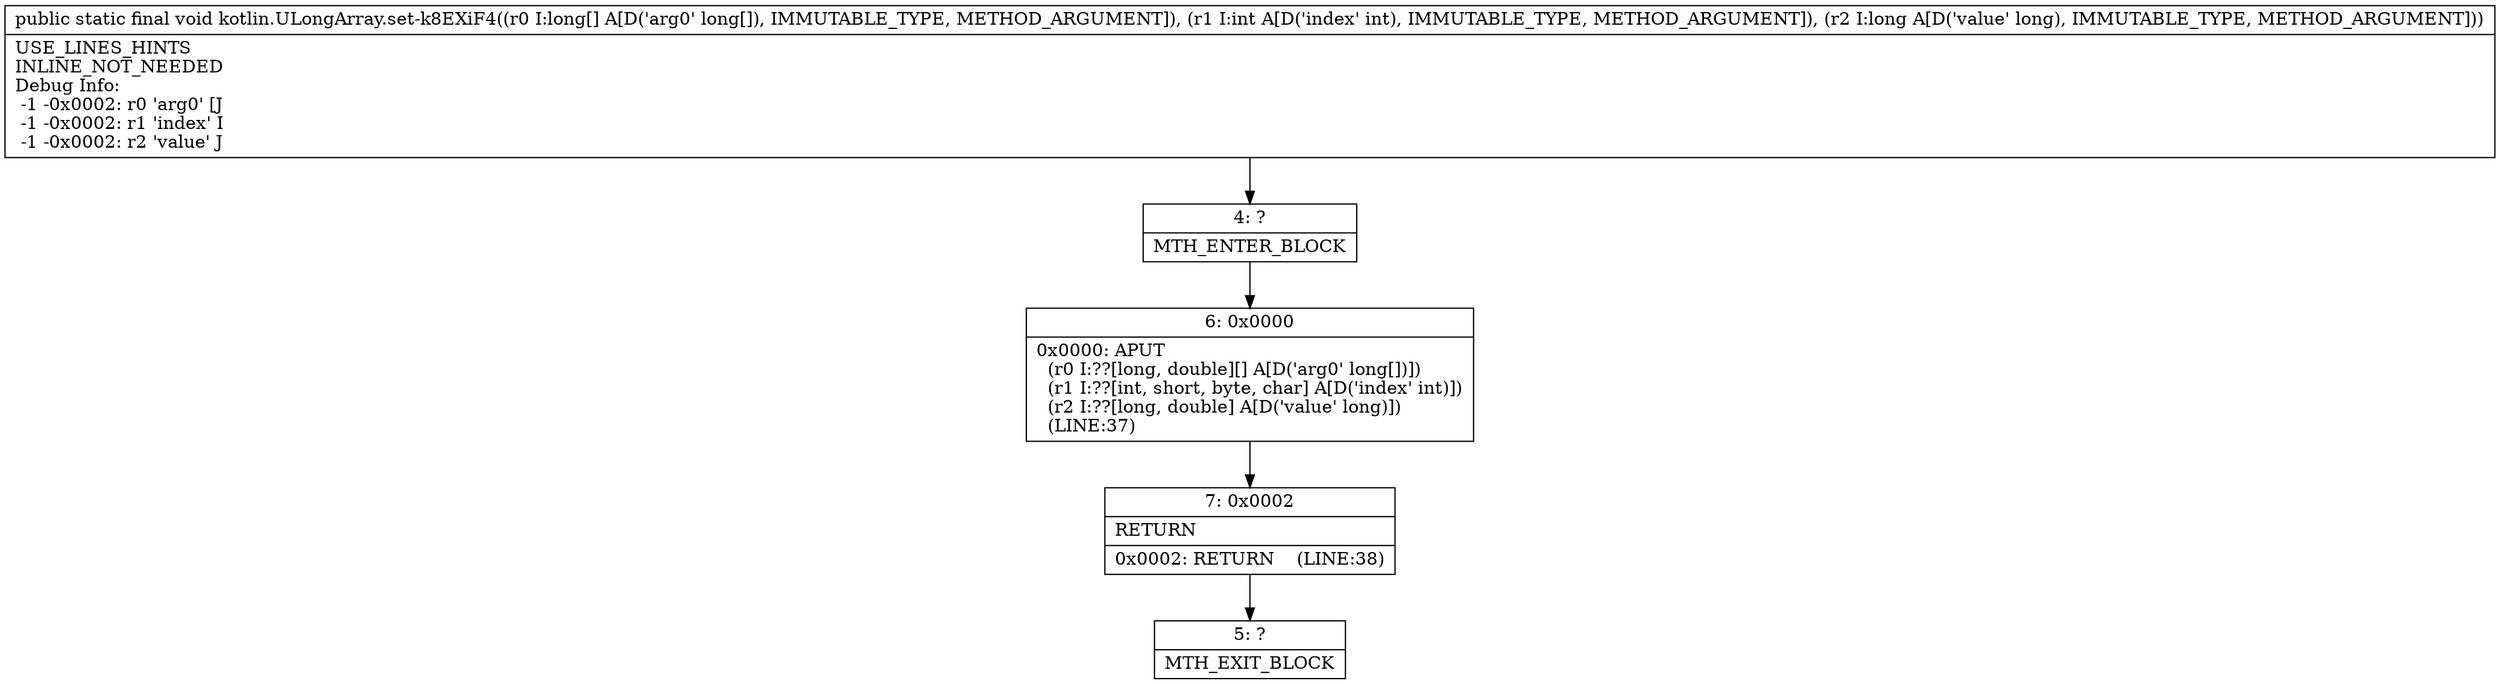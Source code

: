 digraph "CFG forkotlin.ULongArray.set\-k8EXiF4([JIJ)V" {
Node_4 [shape=record,label="{4\:\ ?|MTH_ENTER_BLOCK\l}"];
Node_6 [shape=record,label="{6\:\ 0x0000|0x0000: APUT  \l  (r0 I:??[long, double][] A[D('arg0' long[])])\l  (r1 I:??[int, short, byte, char] A[D('index' int)])\l  (r2 I:??[long, double] A[D('value' long)])\l  (LINE:37)\l}"];
Node_7 [shape=record,label="{7\:\ 0x0002|RETURN\l|0x0002: RETURN    (LINE:38)\l}"];
Node_5 [shape=record,label="{5\:\ ?|MTH_EXIT_BLOCK\l}"];
MethodNode[shape=record,label="{public static final void kotlin.ULongArray.set\-k8EXiF4((r0 I:long[] A[D('arg0' long[]), IMMUTABLE_TYPE, METHOD_ARGUMENT]), (r1 I:int A[D('index' int), IMMUTABLE_TYPE, METHOD_ARGUMENT]), (r2 I:long A[D('value' long), IMMUTABLE_TYPE, METHOD_ARGUMENT]))  | USE_LINES_HINTS\lINLINE_NOT_NEEDED\lDebug Info:\l  \-1 \-0x0002: r0 'arg0' [J\l  \-1 \-0x0002: r1 'index' I\l  \-1 \-0x0002: r2 'value' J\l}"];
MethodNode -> Node_4;Node_4 -> Node_6;
Node_6 -> Node_7;
Node_7 -> Node_5;
}

